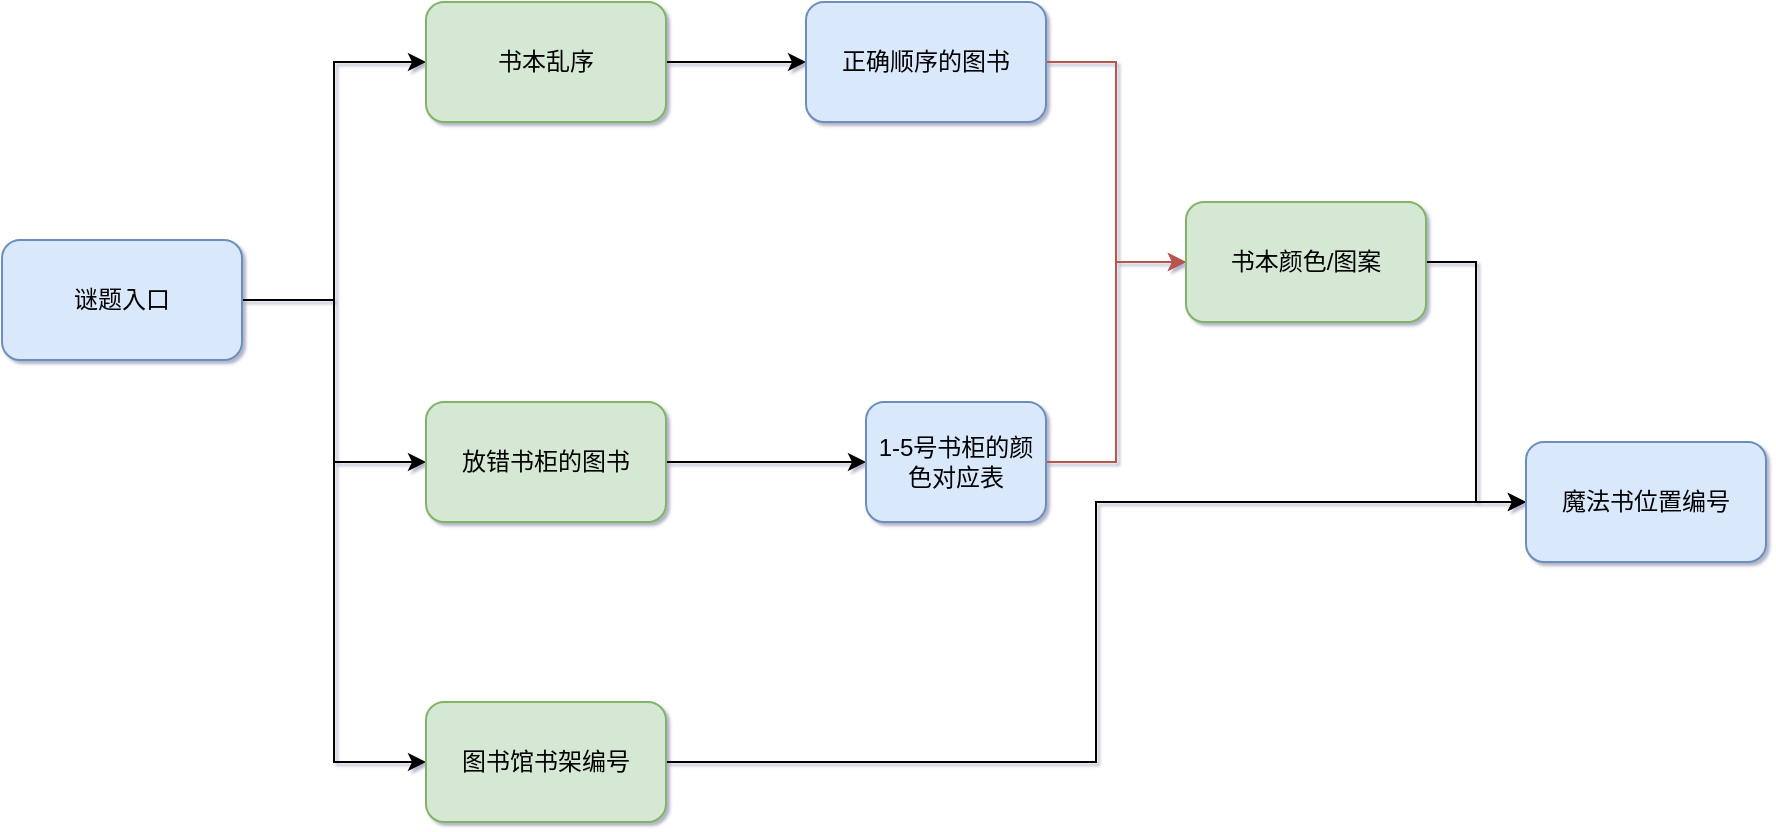 <mxfile version="15.6.1" type="device"><diagram id="hQbTYDS6ylu3fs_u7sxc" name="Page-1"><mxGraphModel dx="1422" dy="800" grid="0" gridSize="10" guides="1" tooltips="1" connect="1" arrows="1" fold="1" page="1" pageScale="1" pageWidth="827" pageHeight="1169" math="0" shadow="1"><root><mxCell id="0"/><mxCell id="1" parent="0"/><mxCell id="lZULkg6_IXsqhzkpV1X5-15" style="edgeStyle=orthogonalEdgeStyle;rounded=0;orthogonalLoop=1;jettySize=auto;html=1;exitX=1;exitY=0.5;exitDx=0;exitDy=0;entryX=0;entryY=0.5;entryDx=0;entryDy=0;fillColor=#f8cecc;strokeColor=#b85450;fontColor=#000000;" parent="1" source="lZULkg6_IXsqhzkpV1X5-13" target="lZULkg6_IXsqhzkpV1X5-14" edge="1"><mxGeometry relative="1" as="geometry"/></mxCell><mxCell id="lZULkg6_IXsqhzkpV1X5-4" style="edgeStyle=orthogonalEdgeStyle;rounded=0;orthogonalLoop=1;jettySize=auto;html=1;exitX=1;exitY=0.5;exitDx=0;exitDy=0;entryX=0;entryY=0.5;entryDx=0;entryDy=0;" parent="1" source="lZULkg6_IXsqhzkpV1X5-1" target="lZULkg6_IXsqhzkpV1X5-3" edge="1"><mxGeometry relative="1" as="geometry"/></mxCell><mxCell id="lZULkg6_IXsqhzkpV1X5-8" style="edgeStyle=orthogonalEdgeStyle;rounded=0;orthogonalLoop=1;jettySize=auto;html=1;exitX=1;exitY=0.5;exitDx=0;exitDy=0;entryX=0;entryY=0.5;entryDx=0;entryDy=0;" parent="1" source="lZULkg6_IXsqhzkpV1X5-1" target="lZULkg6_IXsqhzkpV1X5-7" edge="1"><mxGeometry relative="1" as="geometry"/></mxCell><mxCell id="lZULkg6_IXsqhzkpV1X5-22" style="edgeStyle=orthogonalEdgeStyle;rounded=0;orthogonalLoop=1;jettySize=auto;html=1;exitX=1;exitY=0.5;exitDx=0;exitDy=0;entryX=0;entryY=0.5;entryDx=0;entryDy=0;" parent="1" source="lZULkg6_IXsqhzkpV1X5-1" target="lZULkg6_IXsqhzkpV1X5-19" edge="1"><mxGeometry relative="1" as="geometry"/></mxCell><mxCell id="lZULkg6_IXsqhzkpV1X5-1" value="谜题入口" style="rounded=1;whiteSpace=wrap;html=1;fillColor=#dae8fc;strokeColor=#6c8ebf;" parent="1" vertex="1"><mxGeometry x="138" y="251" width="120" height="60" as="geometry"/></mxCell><mxCell id="lZULkg6_IXsqhzkpV1X5-12" style="edgeStyle=orthogonalEdgeStyle;rounded=0;orthogonalLoop=1;jettySize=auto;html=1;exitX=1;exitY=0.5;exitDx=0;exitDy=0;" parent="1" source="lZULkg6_IXsqhzkpV1X5-3" target="lZULkg6_IXsqhzkpV1X5-13" edge="1"><mxGeometry relative="1" as="geometry"><mxPoint x="630" y="162" as="targetPoint"/></mxGeometry></mxCell><mxCell id="lZULkg6_IXsqhzkpV1X5-3" value="书本乱序" style="rounded=1;whiteSpace=wrap;html=1;fillColor=#d5e8d4;strokeColor=#82b366;" parent="1" vertex="1"><mxGeometry x="350" y="132" width="120" height="60" as="geometry"/></mxCell><mxCell id="lZULkg6_IXsqhzkpV1X5-9" style="edgeStyle=orthogonalEdgeStyle;rounded=0;orthogonalLoop=1;jettySize=auto;html=1;exitX=1;exitY=0.5;exitDx=0;exitDy=0;entryX=0;entryY=0.5;entryDx=0;entryDy=0;" parent="1" source="lZULkg6_IXsqhzkpV1X5-7" target="lZULkg6_IXsqhzkpV1X5-10" edge="1"><mxGeometry relative="1" as="geometry"><mxPoint x="560" y="362" as="targetPoint"/></mxGeometry></mxCell><mxCell id="lZULkg6_IXsqhzkpV1X5-7" value="放错书柜的图书" style="rounded=1;whiteSpace=wrap;html=1;fillColor=#d5e8d4;strokeColor=#82b366;" parent="1" vertex="1"><mxGeometry x="350" y="332" width="120" height="60" as="geometry"/></mxCell><mxCell id="lZULkg6_IXsqhzkpV1X5-16" style="edgeStyle=orthogonalEdgeStyle;rounded=0;orthogonalLoop=1;jettySize=auto;html=1;exitX=1;exitY=0.5;exitDx=0;exitDy=0;entryX=0;entryY=0.5;entryDx=0;entryDy=0;fillColor=#f8cecc;strokeColor=#b85450;fontColor=default;" parent="1" source="lZULkg6_IXsqhzkpV1X5-10" target="lZULkg6_IXsqhzkpV1X5-14" edge="1"><mxGeometry relative="1" as="geometry"/></mxCell><mxCell id="lZULkg6_IXsqhzkpV1X5-10" value="1-5号书柜的颜色对应表" style="rounded=1;whiteSpace=wrap;html=1;fillColor=#dae8fc;strokeColor=#6c8ebf;" parent="1" vertex="1"><mxGeometry x="570" y="332" width="90" height="60" as="geometry"/></mxCell><mxCell id="lZULkg6_IXsqhzkpV1X5-13" value="正确顺序的图书" style="rounded=1;whiteSpace=wrap;html=1;fillColor=#dae8fc;strokeColor=#6c8ebf;" parent="1" vertex="1"><mxGeometry x="540" y="132" width="120" height="60" as="geometry"/></mxCell><mxCell id="lZULkg6_IXsqhzkpV1X5-30" style="edgeStyle=orthogonalEdgeStyle;rounded=0;orthogonalLoop=1;jettySize=auto;html=1;exitX=1;exitY=0.5;exitDx=0;exitDy=0;entryX=0;entryY=0.5;entryDx=0;entryDy=0;" parent="1" source="lZULkg6_IXsqhzkpV1X5-14" target="lZULkg6_IXsqhzkpV1X5-28" edge="1"><mxGeometry relative="1" as="geometry"/></mxCell><mxCell id="lZULkg6_IXsqhzkpV1X5-14" value="书本颜色/图案" style="rounded=1;whiteSpace=wrap;html=1;fillColor=#d5e8d4;strokeColor=#82b366;" parent="1" vertex="1"><mxGeometry x="730" y="232" width="120" height="60" as="geometry"/></mxCell><mxCell id="lZULkg6_IXsqhzkpV1X5-29" style="edgeStyle=orthogonalEdgeStyle;rounded=0;orthogonalLoop=1;jettySize=auto;html=1;exitX=1;exitY=0.5;exitDx=0;exitDy=0;entryX=0;entryY=0.5;entryDx=0;entryDy=0;" parent="1" source="lZULkg6_IXsqhzkpV1X5-19" target="lZULkg6_IXsqhzkpV1X5-28" edge="1"><mxGeometry relative="1" as="geometry"><mxPoint x="750" y="412" as="targetPoint"/></mxGeometry></mxCell><mxCell id="lZULkg6_IXsqhzkpV1X5-19" value="图书馆书架编号" style="rounded=1;whiteSpace=wrap;html=1;fillColor=#d5e8d4;strokeColor=#82b366;" parent="1" vertex="1"><mxGeometry x="350" y="482" width="120" height="60" as="geometry"/></mxCell><mxCell id="lZULkg6_IXsqhzkpV1X5-28" value="魔法书位置编号" style="rounded=1;whiteSpace=wrap;html=1;fillColor=#dae8fc;strokeColor=#6c8ebf;" parent="1" vertex="1"><mxGeometry x="900" y="352" width="120" height="60" as="geometry"/></mxCell></root></mxGraphModel></diagram></mxfile>